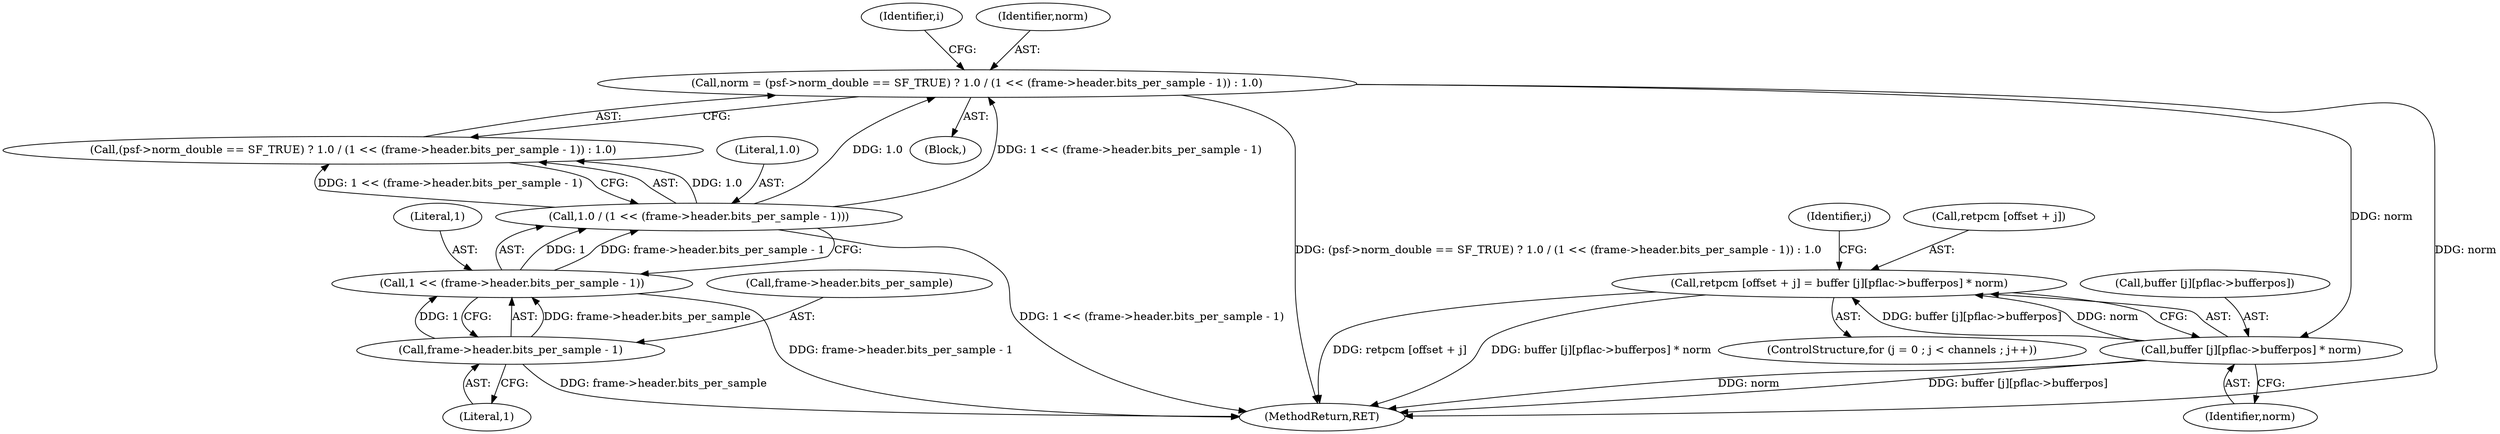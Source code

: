 digraph "0_libsndfile_60b234301adf258786d8b90be5c1d437fc8799e0@array" {
"1000766" [label="(Call,retpcm [offset + j] = buffer [j][pflac->bufferpos] * norm)"];
"1000772" [label="(Call,buffer [j][pflac->bufferpos] * norm)"];
"1000692" [label="(Call,norm = (psf->norm_double == SF_TRUE) ? 1.0 / (1 << (frame->header.bits_per_sample - 1)) : 1.0)"];
"1000700" [label="(Call,1.0 / (1 << (frame->header.bits_per_sample - 1)))"];
"1000702" [label="(Call,1 << (frame->header.bits_per_sample - 1))"];
"1000704" [label="(Call,frame->header.bits_per_sample - 1)"];
"1000703" [label="(Literal,1)"];
"1000694" [label="(Call,(psf->norm_double == SF_TRUE) ? 1.0 / (1 << (frame->header.bits_per_sample - 1)) : 1.0)"];
"1000714" [label="(Identifier,i)"];
"1000757" [label="(ControlStructure,for (j = 0 ; j < channels ; j++))"];
"1000780" [label="(Identifier,norm)"];
"1000704" [label="(Call,frame->header.bits_per_sample - 1)"];
"1000682" [label="(Block,)"];
"1000693" [label="(Identifier,norm)"];
"1000700" [label="(Call,1.0 / (1 << (frame->header.bits_per_sample - 1)))"];
"1000772" [label="(Call,buffer [j][pflac->bufferpos] * norm)"];
"1000765" [label="(Identifier,j)"];
"1000808" [label="(MethodReturn,RET)"];
"1000702" [label="(Call,1 << (frame->header.bits_per_sample - 1))"];
"1000710" [label="(Literal,1)"];
"1000692" [label="(Call,norm = (psf->norm_double == SF_TRUE) ? 1.0 / (1 << (frame->header.bits_per_sample - 1)) : 1.0)"];
"1000767" [label="(Call,retpcm [offset + j])"];
"1000701" [label="(Literal,1.0)"];
"1000705" [label="(Call,frame->header.bits_per_sample)"];
"1000766" [label="(Call,retpcm [offset + j] = buffer [j][pflac->bufferpos] * norm)"];
"1000773" [label="(Call,buffer [j][pflac->bufferpos])"];
"1000766" -> "1000757"  [label="AST: "];
"1000766" -> "1000772"  [label="CFG: "];
"1000767" -> "1000766"  [label="AST: "];
"1000772" -> "1000766"  [label="AST: "];
"1000765" -> "1000766"  [label="CFG: "];
"1000766" -> "1000808"  [label="DDG: retpcm [offset + j]"];
"1000766" -> "1000808"  [label="DDG: buffer [j][pflac->bufferpos] * norm"];
"1000772" -> "1000766"  [label="DDG: buffer [j][pflac->bufferpos]"];
"1000772" -> "1000766"  [label="DDG: norm"];
"1000772" -> "1000780"  [label="CFG: "];
"1000773" -> "1000772"  [label="AST: "];
"1000780" -> "1000772"  [label="AST: "];
"1000772" -> "1000808"  [label="DDG: buffer [j][pflac->bufferpos]"];
"1000772" -> "1000808"  [label="DDG: norm"];
"1000692" -> "1000772"  [label="DDG: norm"];
"1000692" -> "1000682"  [label="AST: "];
"1000692" -> "1000694"  [label="CFG: "];
"1000693" -> "1000692"  [label="AST: "];
"1000694" -> "1000692"  [label="AST: "];
"1000714" -> "1000692"  [label="CFG: "];
"1000692" -> "1000808"  [label="DDG: norm"];
"1000692" -> "1000808"  [label="DDG: (psf->norm_double == SF_TRUE) ? 1.0 / (1 << (frame->header.bits_per_sample - 1)) : 1.0"];
"1000700" -> "1000692"  [label="DDG: 1.0"];
"1000700" -> "1000692"  [label="DDG: 1 << (frame->header.bits_per_sample - 1)"];
"1000700" -> "1000694"  [label="AST: "];
"1000700" -> "1000702"  [label="CFG: "];
"1000701" -> "1000700"  [label="AST: "];
"1000702" -> "1000700"  [label="AST: "];
"1000694" -> "1000700"  [label="CFG: "];
"1000700" -> "1000808"  [label="DDG: 1 << (frame->header.bits_per_sample - 1)"];
"1000700" -> "1000694"  [label="DDG: 1.0"];
"1000700" -> "1000694"  [label="DDG: 1 << (frame->header.bits_per_sample - 1)"];
"1000702" -> "1000700"  [label="DDG: 1"];
"1000702" -> "1000700"  [label="DDG: frame->header.bits_per_sample - 1"];
"1000702" -> "1000704"  [label="CFG: "];
"1000703" -> "1000702"  [label="AST: "];
"1000704" -> "1000702"  [label="AST: "];
"1000702" -> "1000808"  [label="DDG: frame->header.bits_per_sample - 1"];
"1000704" -> "1000702"  [label="DDG: frame->header.bits_per_sample"];
"1000704" -> "1000702"  [label="DDG: 1"];
"1000704" -> "1000710"  [label="CFG: "];
"1000705" -> "1000704"  [label="AST: "];
"1000710" -> "1000704"  [label="AST: "];
"1000704" -> "1000808"  [label="DDG: frame->header.bits_per_sample"];
}
